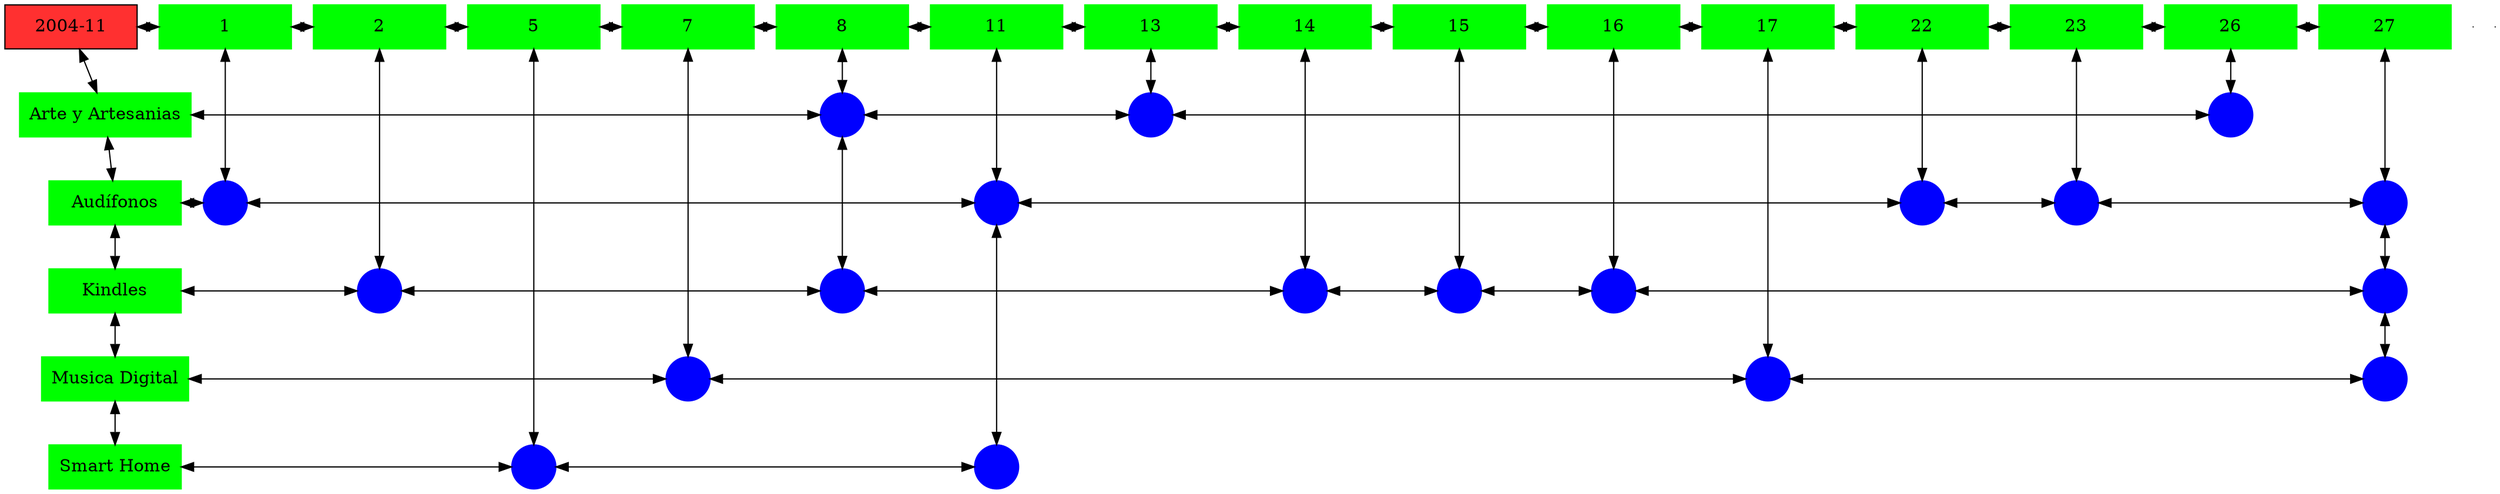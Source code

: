 digraph G{
node[shape="box"];
nodeMt[ label = "2004-11", width = 1.5, style = filled, fillcolor = firebrick1, group = 1 ];
e0[ shape = point, width = 0 ];
e1[ shape = point, width = 0 ];
node0xc001eca820[label="1",color=green,style =filled,width = 1.5 group=1];
nodeMt->node0xc001eca820[dir="both"];
{rank=same;nodeMt;node0xc001eca820;}
node0xc001e47720[label="2",color=green,style =filled,width = 1.5 group=2];
node0xc001eca820->node0xc001e47720[dir="both"];
{rank=same;node0xc001eca820;node0xc001e47720;}
node0xc00208b4f0[label="5",color=green,style =filled,width = 1.5 group=5];
node0xc001e47720->node0xc00208b4f0[dir="both"];
{rank=same;node0xc001e47720;node0xc00208b4f0;}
node0xc0022f6550[label="7",color=green,style =filled,width = 1.5 group=7];
node0xc00208b4f0->node0xc0022f6550[dir="both"];
{rank=same;node0xc00208b4f0;node0xc0022f6550;}
node0xc0020622d0[label="8",color=green,style =filled,width = 1.5 group=8];
node0xc0022f6550->node0xc0020622d0[dir="both"];
{rank=same;node0xc0022f6550;node0xc0020622d0;}
node0xc002051cc0[label="11",color=green,style =filled,width = 1.5 group=11];
node0xc0020622d0->node0xc002051cc0[dir="both"];
{rank=same;node0xc0020622d0;node0xc002051cc0;}
node0xc0021dbc70[label="13",color=green,style =filled,width = 1.5 group=13];
node0xc002051cc0->node0xc0021dbc70[dir="both"];
{rank=same;node0xc002051cc0;node0xc0021dbc70;}
node0xc0021b5770[label="14",color=green,style =filled,width = 1.5 group=14];
node0xc0021dbc70->node0xc0021b5770[dir="both"];
{rank=same;node0xc0021dbc70;node0xc0021b5770;}
node0xc001ea75e0[label="15",color=green,style =filled,width = 1.5 group=15];
node0xc0021b5770->node0xc001ea75e0[dir="both"];
{rank=same;node0xc0021b5770;node0xc001ea75e0;}
node0xc002308dc0[label="16",color=green,style =filled,width = 1.5 group=16];
node0xc001ea75e0->node0xc002308dc0[dir="both"];
{rank=same;node0xc001ea75e0;node0xc002308dc0;}
node0xc001fb2820[label="17",color=green,style =filled,width = 1.5 group=17];
node0xc002308dc0->node0xc001fb2820[dir="both"];
{rank=same;node0xc002308dc0;node0xc001fb2820;}
node0xc00200f720[label="22",color=green,style =filled,width = 1.5 group=22];
node0xc001fb2820->node0xc00200f720[dir="both"];
{rank=same;node0xc001fb2820;node0xc00200f720;}
node0xc002124230[label="23",color=green,style =filled,width = 1.5 group=23];
node0xc00200f720->node0xc002124230[dir="both"];
{rank=same;node0xc00200f720;node0xc002124230;}
node0xc001fb20a0[label="26",color=green,style =filled,width = 1.5 group=26];
node0xc002124230->node0xc001fb20a0[dir="both"];
{rank=same;node0xc002124230;node0xc001fb20a0;}
node0xc001f92730[label="27",color=green,style =filled,width = 1.5 group=27];
node0xc001fb20a0->node0xc001f92730[dir="both"];
{rank=same;node0xc001fb20a0;node0xc001f92730;}
node0xc001fb2050[label="Arte y Artesanias",color=green,style =filled width = 1.5 group=1];
node0xc00204da80[label="",color=blue,style =filled, width = 0.5 group=8 shape=circle];
node0xc001fb2050->node0xc00204da80[dir="both"];
{rank=same;node0xc001fb2050;node0xc00204da80;}
node0xc0021d7e00[label="",color=blue,style =filled, width = 0.5 group=13 shape=circle];
node0xc00204da80->node0xc0021d7e00[dir="both"];
{rank=same;node0xc0021d7e00;node0xc00204da80;}
node0xc001f99e80[label="",color=blue,style =filled, width = 0.5 group=26 shape=circle];
node0xc0021d7e00->node0xc001f99e80[dir="both"];
{rank=same;node0xc001f99e80;node0xc0021d7e00;}
node0xc001eca7d0[label="Audífonos",color=green,style =filled width = 1.5 group=1];
node0xc001ebdf00[label="",color=blue,style =filled, width = 0.5 group=1 shape=circle];
node0xc001eca7d0->node0xc001ebdf00[dir="both"];
{rank=same;node0xc001eca7d0;node0xc001ebdf00;}
node0xc0021d7600[label="",color=blue,style =filled, width = 0.5 group=11 shape=circle];
node0xc001ebdf00->node0xc0021d7600[dir="both"];
{rank=same;node0xc0021d7600;node0xc001ebdf00;}
node0xc00200d780[label="",color=blue,style =filled, width = 0.5 group=22 shape=circle];
node0xc0021d7600->node0xc00200d780[dir="both"];
{rank=same;node0xc00200d780;node0xc0021d7600;}
node0xc002115d00[label="",color=blue,style =filled, width = 0.5 group=23 shape=circle];
node0xc00200d780->node0xc002115d00[dir="both"];
{rank=same;node0xc002115d00;node0xc00200d780;}
node0xc001f89800[label="",color=blue,style =filled, width = 0.5 group=27 shape=circle];
node0xc002115d00->node0xc001f89800[dir="both"];
{rank=same;node0xc001f89800;node0xc002115d00;}
node0xc001e476d0[label="Kindles",color=green,style =filled width = 1.5 group=1];
node0xc001e44f00[label="",color=blue,style =filled, width = 0.5 group=2 shape=circle];
node0xc001e476d0->node0xc001e44f00[dir="both"];
{rank=same;node0xc001e476d0;node0xc001e44f00;}
node0xc002156480[label="",color=blue,style =filled, width = 0.5 group=8 shape=circle];
node0xc001e44f00->node0xc002156480[dir="both"];
{rank=same;node0xc002156480;node0xc001e44f00;}
node0xc0021c2300[label="",color=blue,style =filled, width = 0.5 group=14 shape=circle];
node0xc002156480->node0xc0021c2300[dir="both"];
{rank=same;node0xc0021c2300;node0xc002156480;}
node0xc001ea4d80[label="",color=blue,style =filled, width = 0.5 group=15 shape=circle];
node0xc0021c2300->node0xc001ea4d80[dir="both"];
{rank=same;node0xc001ea4d80;node0xc0021c2300;}
node0xc002305180[label="",color=blue,style =filled, width = 0.5 group=16 shape=circle];
node0xc001ea4d80->node0xc002305180[dir="both"];
{rank=same;node0xc002305180;node0xc001ea4d80;}
node0xc002184e00[label="",color=blue,style =filled, width = 0.5 group=27 shape=circle];
node0xc002305180->node0xc002184e00[dir="both"];
{rank=same;node0xc002184e00;node0xc002305180;}
node0xc001fb27d0[label="Musica Digital",color=green,style =filled width = 1.5 group=1];
node0xc0022f0c80[label="",color=blue,style =filled, width = 0.5 group=7 shape=circle];
node0xc001fb27d0->node0xc0022f0c80[dir="both"];
{rank=same;node0xc001fb27d0;node0xc0022f0c80;}
node0xc001fb4380[label="",color=blue,style =filled, width = 0.5 group=17 shape=circle];
node0xc0022f0c80->node0xc001fb4380[dir="both"];
{rank=same;node0xc001fb4380;node0xc0022f0c80;}
node0xc002064780[label="",color=blue,style =filled, width = 0.5 group=27 shape=circle];
node0xc001fb4380->node0xc002064780[dir="both"];
{rank=same;node0xc002064780;node0xc001fb4380;}
node0xc002051c70[label="Smart Home",color=green,style =filled width = 1.5 group=1];
node0xc00208cf00[label="",color=blue,style =filled, width = 0.5 group=5 shape=circle];
node0xc002051c70->node0xc00208cf00[dir="both"];
{rank=same;node0xc002051c70;node0xc00208cf00;}
node0xc00204d700[label="",color=blue,style =filled, width = 0.5 group=11 shape=circle];
node0xc00208cf00->node0xc00204d700[dir="both"];
{rank=same;node0xc00204d700;node0xc00208cf00;}
node0xc001eca820->node0xc001ebdf00[dir="both"];
node0xc001e47720->node0xc001e44f00[dir="both"];
node0xc00208b4f0->node0xc00208cf00[dir="both"];
node0xc0022f6550->node0xc0022f0c80[dir="both"];
node0xc0020622d0->node0xc00204da80[dir="both"];
node0xc00204da80->node0xc002156480[dir="both"];
node0xc002051cc0->node0xc0021d7600[dir="both"];
node0xc0021d7600->node0xc00204d700[dir="both"];
node0xc0021dbc70->node0xc0021d7e00[dir="both"];
node0xc0021b5770->node0xc0021c2300[dir="both"];
node0xc001ea75e0->node0xc001ea4d80[dir="both"];
node0xc002308dc0->node0xc002305180[dir="both"];
node0xc001fb2820->node0xc001fb4380[dir="both"];
node0xc00200f720->node0xc00200d780[dir="both"];
node0xc002124230->node0xc002115d00[dir="both"];
node0xc001fb20a0->node0xc001f99e80[dir="both"];
node0xc001f92730->node0xc001f89800[dir="both"];
node0xc001f89800->node0xc002184e00[dir="both"];
node0xc002184e00->node0xc002064780[dir="both"];
nodeMt->node0xc001fb2050[dir="both"];
node0xc001fb2050->node0xc001eca7d0[dir="both"];
node0xc001eca7d0->node0xc001e476d0[dir="both"];
node0xc001e476d0->node0xc001fb27d0[dir="both"];
node0xc001fb27d0->node0xc002051c70[dir="both"];
}
